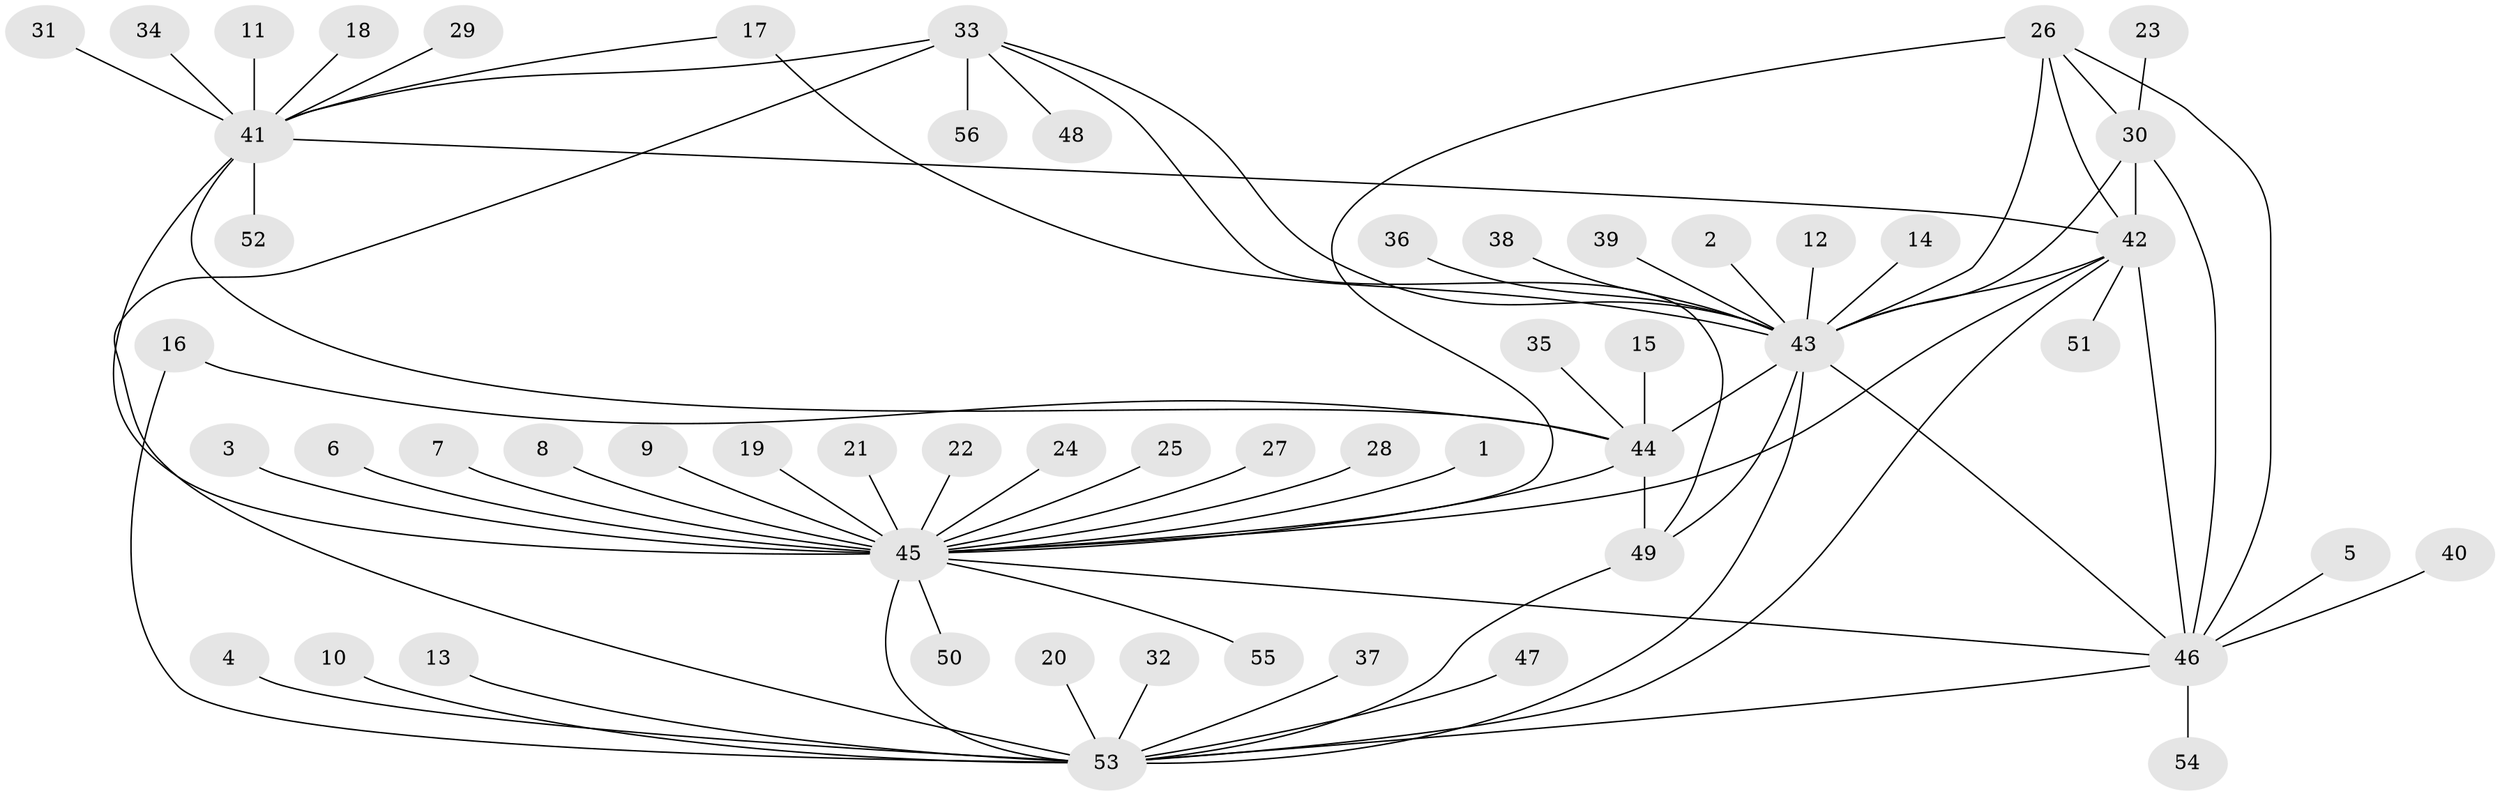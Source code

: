 // original degree distribution, {10: 0.008928571428571428, 6: 0.07142857142857142, 8: 0.026785714285714284, 7: 0.03571428571428571, 11: 0.017857142857142856, 13: 0.017857142857142856, 5: 0.017857142857142856, 9: 0.017857142857142856, 12: 0.008928571428571428, 1: 0.6071428571428571, 2: 0.13392857142857142, 3: 0.03571428571428571}
// Generated by graph-tools (version 1.1) at 2025/50/03/09/25 03:50:43]
// undirected, 56 vertices, 76 edges
graph export_dot {
graph [start="1"]
  node [color=gray90,style=filled];
  1;
  2;
  3;
  4;
  5;
  6;
  7;
  8;
  9;
  10;
  11;
  12;
  13;
  14;
  15;
  16;
  17;
  18;
  19;
  20;
  21;
  22;
  23;
  24;
  25;
  26;
  27;
  28;
  29;
  30;
  31;
  32;
  33;
  34;
  35;
  36;
  37;
  38;
  39;
  40;
  41;
  42;
  43;
  44;
  45;
  46;
  47;
  48;
  49;
  50;
  51;
  52;
  53;
  54;
  55;
  56;
  1 -- 45 [weight=1.0];
  2 -- 43 [weight=1.0];
  3 -- 45 [weight=1.0];
  4 -- 53 [weight=1.0];
  5 -- 46 [weight=1.0];
  6 -- 45 [weight=1.0];
  7 -- 45 [weight=1.0];
  8 -- 45 [weight=1.0];
  9 -- 45 [weight=1.0];
  10 -- 53 [weight=1.0];
  11 -- 41 [weight=1.0];
  12 -- 43 [weight=1.0];
  13 -- 53 [weight=1.0];
  14 -- 43 [weight=1.0];
  15 -- 44 [weight=4.0];
  16 -- 44 [weight=1.0];
  16 -- 53 [weight=1.0];
  17 -- 41 [weight=1.0];
  17 -- 43 [weight=1.0];
  18 -- 41 [weight=1.0];
  19 -- 45 [weight=1.0];
  20 -- 53 [weight=1.0];
  21 -- 45 [weight=1.0];
  22 -- 45 [weight=1.0];
  23 -- 30 [weight=1.0];
  24 -- 45 [weight=1.0];
  25 -- 45 [weight=1.0];
  26 -- 30 [weight=1.0];
  26 -- 42 [weight=1.0];
  26 -- 43 [weight=1.0];
  26 -- 45 [weight=1.0];
  26 -- 46 [weight=1.0];
  27 -- 45 [weight=1.0];
  28 -- 45 [weight=1.0];
  29 -- 41 [weight=1.0];
  30 -- 42 [weight=1.0];
  30 -- 43 [weight=1.0];
  30 -- 46 [weight=1.0];
  31 -- 41 [weight=1.0];
  32 -- 53 [weight=1.0];
  33 -- 41 [weight=1.0];
  33 -- 43 [weight=1.0];
  33 -- 48 [weight=1.0];
  33 -- 49 [weight=1.0];
  33 -- 53 [weight=2.0];
  33 -- 56 [weight=1.0];
  34 -- 41 [weight=1.0];
  35 -- 44 [weight=1.0];
  36 -- 43 [weight=1.0];
  37 -- 53 [weight=1.0];
  38 -- 43 [weight=1.0];
  39 -- 43 [weight=1.0];
  40 -- 46 [weight=1.0];
  41 -- 42 [weight=3.0];
  41 -- 44 [weight=1.0];
  41 -- 45 [weight=3.0];
  41 -- 52 [weight=1.0];
  42 -- 43 [weight=1.0];
  42 -- 45 [weight=1.0];
  42 -- 46 [weight=1.0];
  42 -- 51 [weight=1.0];
  42 -- 53 [weight=1.0];
  43 -- 44 [weight=2.0];
  43 -- 46 [weight=1.0];
  43 -- 49 [weight=1.0];
  43 -- 53 [weight=2.0];
  44 -- 45 [weight=1.0];
  44 -- 49 [weight=1.0];
  45 -- 46 [weight=1.0];
  45 -- 50 [weight=1.0];
  45 -- 53 [weight=2.0];
  45 -- 55 [weight=1.0];
  46 -- 53 [weight=1.0];
  46 -- 54 [weight=1.0];
  47 -- 53 [weight=1.0];
  49 -- 53 [weight=2.0];
}
